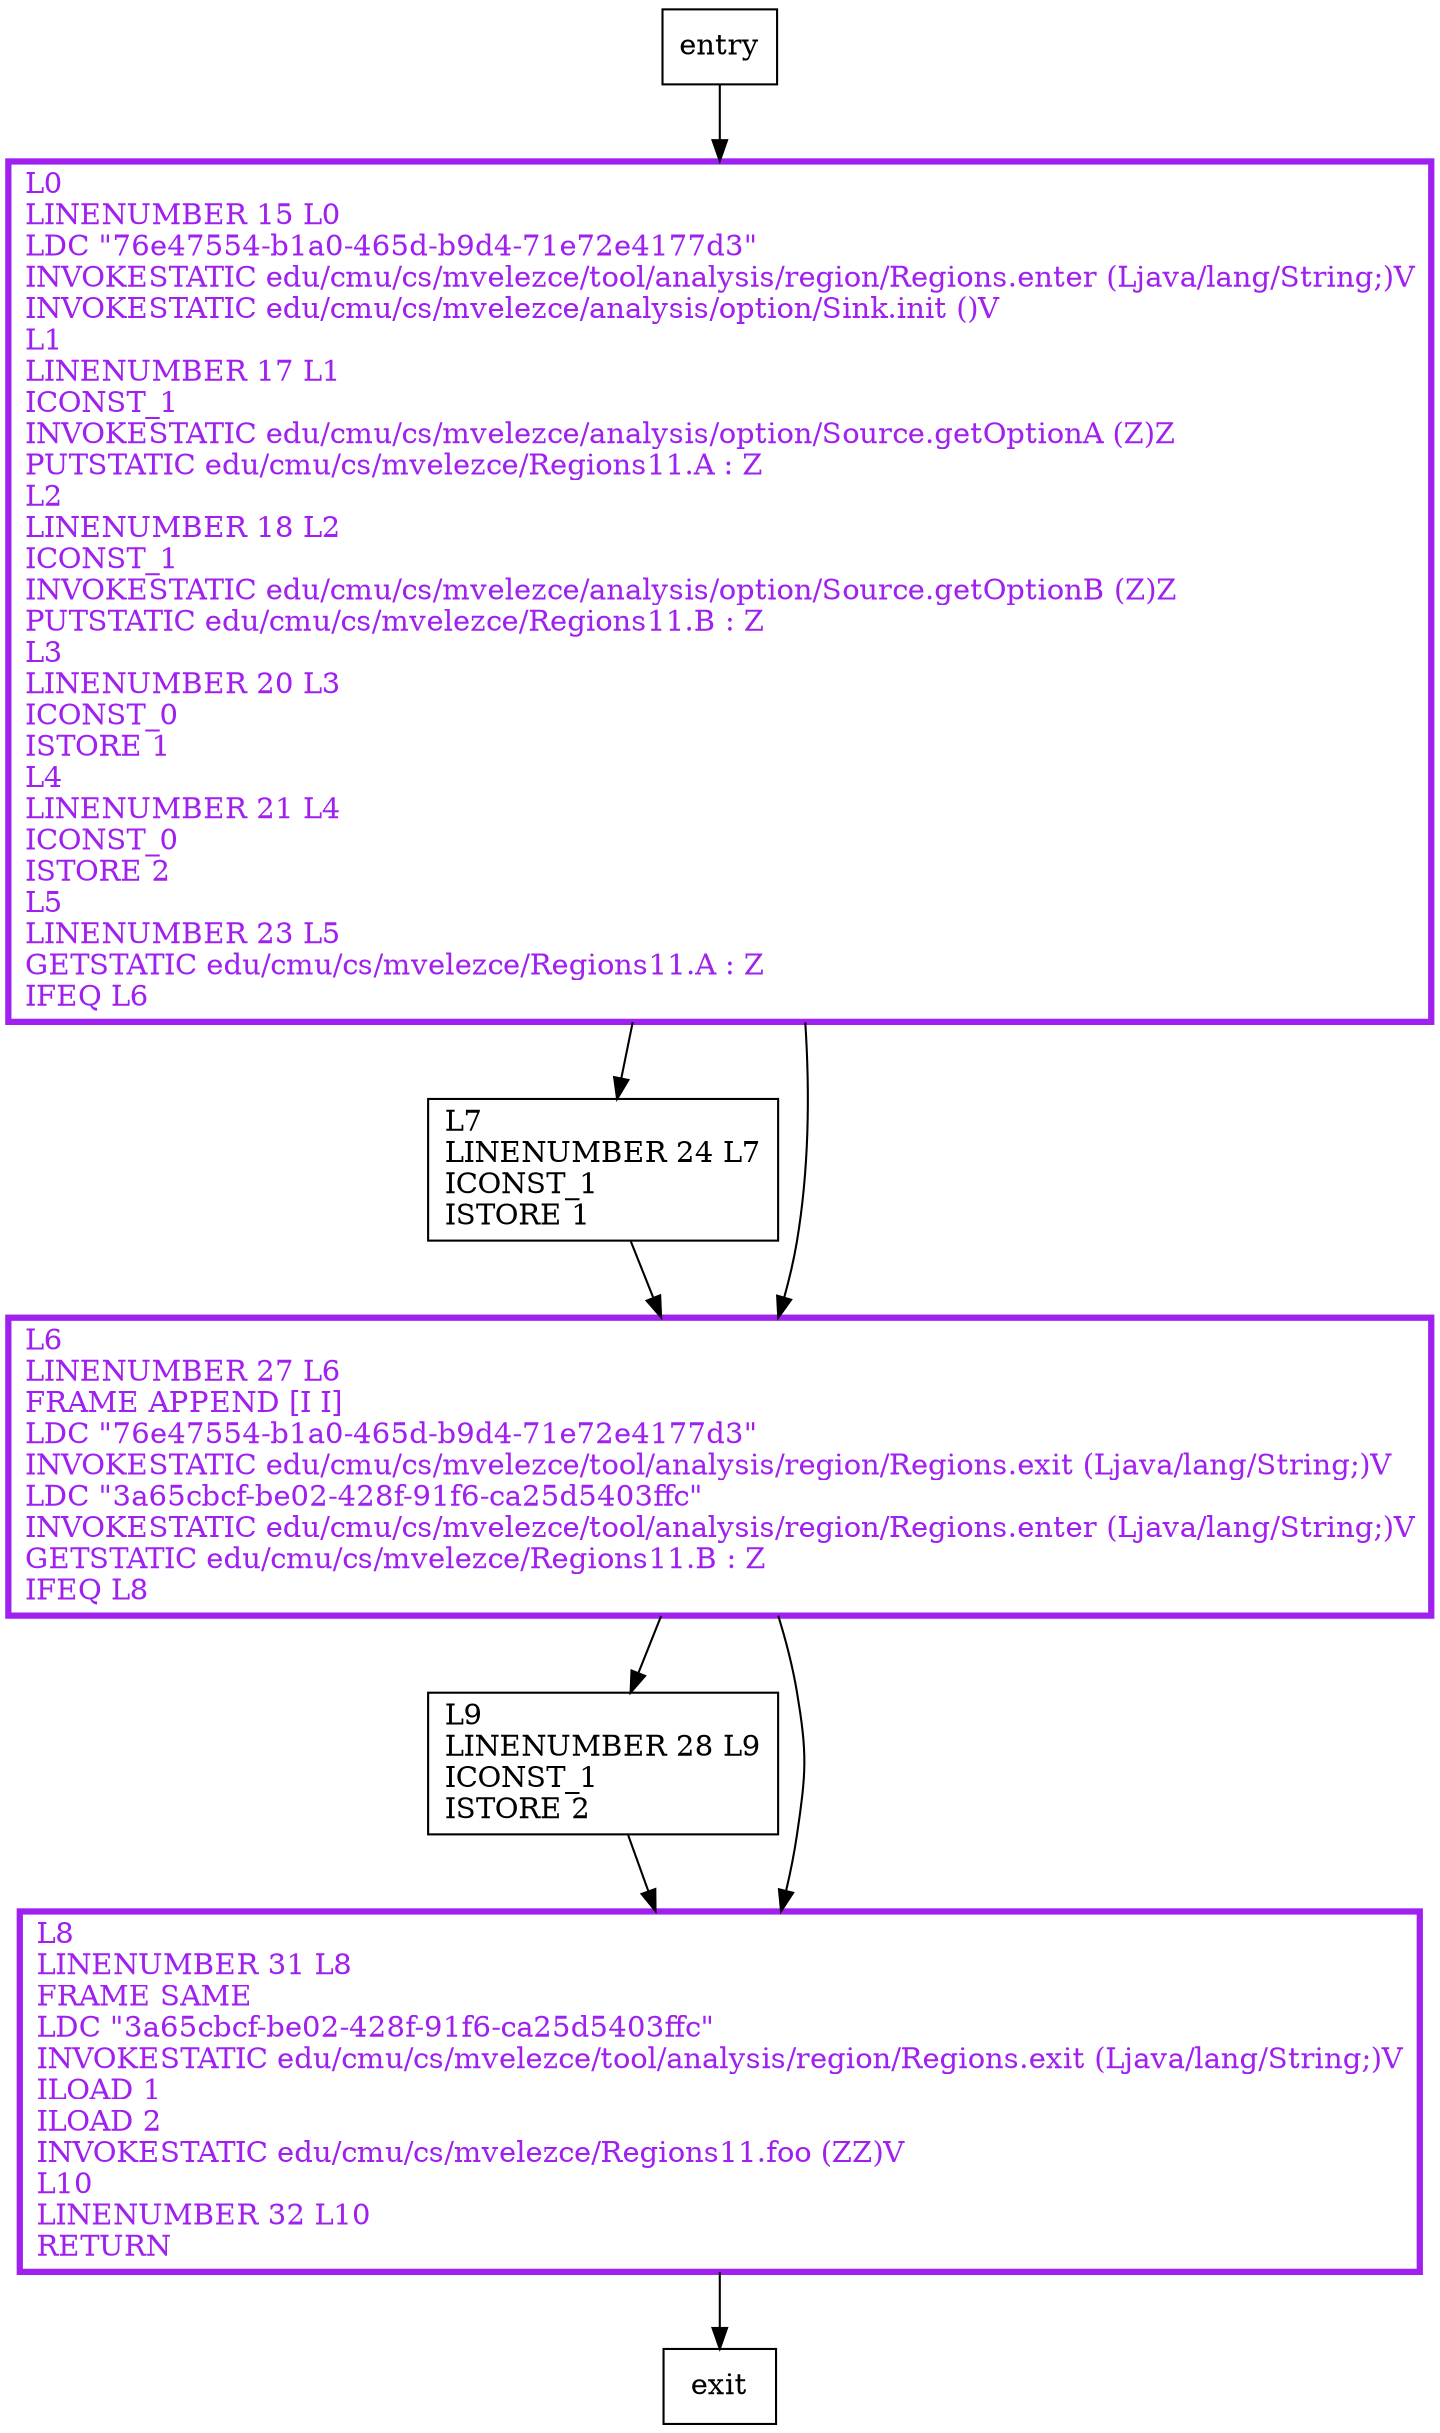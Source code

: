 digraph main {
node [shape=record];
1681953332 [label="L0\lLINENUMBER 15 L0\lLDC \"76e47554-b1a0-465d-b9d4-71e72e4177d3\"\lINVOKESTATIC edu/cmu/cs/mvelezce/tool/analysis/region/Regions.enter (Ljava/lang/String;)V\lINVOKESTATIC edu/cmu/cs/mvelezce/analysis/option/Sink.init ()V\lL1\lLINENUMBER 17 L1\lICONST_1\lINVOKESTATIC edu/cmu/cs/mvelezce/analysis/option/Source.getOptionA (Z)Z\lPUTSTATIC edu/cmu/cs/mvelezce/Regions11.A : Z\lL2\lLINENUMBER 18 L2\lICONST_1\lINVOKESTATIC edu/cmu/cs/mvelezce/analysis/option/Source.getOptionB (Z)Z\lPUTSTATIC edu/cmu/cs/mvelezce/Regions11.B : Z\lL3\lLINENUMBER 20 L3\lICONST_0\lISTORE 1\lL4\lLINENUMBER 21 L4\lICONST_0\lISTORE 2\lL5\lLINENUMBER 23 L5\lGETSTATIC edu/cmu/cs/mvelezce/Regions11.A : Z\lIFEQ L6\l"];
1511037677 [label="L9\lLINENUMBER 28 L9\lICONST_1\lISTORE 2\l"];
1222742705 [label="L7\lLINENUMBER 24 L7\lICONST_1\lISTORE 1\l"];
654394445 [label="L6\lLINENUMBER 27 L6\lFRAME APPEND [I I]\lLDC \"76e47554-b1a0-465d-b9d4-71e72e4177d3\"\lINVOKESTATIC edu/cmu/cs/mvelezce/tool/analysis/region/Regions.exit (Ljava/lang/String;)V\lLDC \"3a65cbcf-be02-428f-91f6-ca25d5403ffc\"\lINVOKESTATIC edu/cmu/cs/mvelezce/tool/analysis/region/Regions.enter (Ljava/lang/String;)V\lGETSTATIC edu/cmu/cs/mvelezce/Regions11.B : Z\lIFEQ L8\l"];
975269551 [label="L8\lLINENUMBER 31 L8\lFRAME SAME\lLDC \"3a65cbcf-be02-428f-91f6-ca25d5403ffc\"\lINVOKESTATIC edu/cmu/cs/mvelezce/tool/analysis/region/Regions.exit (Ljava/lang/String;)V\lILOAD 1\lILOAD 2\lINVOKESTATIC edu/cmu/cs/mvelezce/Regions11.foo (ZZ)V\lL10\lLINENUMBER 32 L10\lRETURN\l"];
entry;
exit;
entry -> 1681953332;
1681953332 -> 1222742705;
1681953332 -> 654394445;
1511037677 -> 975269551;
1222742705 -> 654394445;
654394445 -> 1511037677;
654394445 -> 975269551;
975269551 -> exit;
1681953332[fontcolor="purple", penwidth=3, color="purple"];
654394445[fontcolor="purple", penwidth=3, color="purple"];
975269551[fontcolor="purple", penwidth=3, color="purple"];
}
